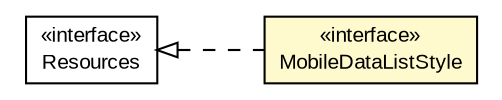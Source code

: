 #!/usr/local/bin/dot
#
# Class diagram 
# Generated by UMLGraph version R5_6-24-gf6e263 (http://www.umlgraph.org/)
#

digraph G {
	edge [fontname="arial",fontsize=10,labelfontname="arial",labelfontsize=10];
	node [fontname="arial",fontsize=10,shape=plaintext];
	nodesep=0.25;
	ranksep=0.5;
	rankdir=LR;
	// com.gwtplatform.carstore.client.resources.MobileDataListStyle
	c344405 [label=<<table title="com.gwtplatform.carstore.client.resources.MobileDataListStyle" border="0" cellborder="1" cellspacing="0" cellpadding="2" port="p" bgcolor="lemonChiffon" href="./MobileDataListStyle.html">
		<tr><td><table border="0" cellspacing="0" cellpadding="1">
<tr><td align="center" balign="center"> &#171;interface&#187; </td></tr>
<tr><td align="center" balign="center"> MobileDataListStyle </td></tr>
		</table></td></tr>
		</table>>, URL="./MobileDataListStyle.html", fontname="arial", fontcolor="black", fontsize=10.0];
	//com.gwtplatform.carstore.client.resources.MobileDataListStyle implements com.google.gwt.user.cellview.client.CellList.Resources
	c344487:p -> c344405:p [dir=back,arrowtail=empty,style=dashed];
	// com.google.gwt.user.cellview.client.CellList.Resources
	c344487 [label=<<table title="com.google.gwt.user.cellview.client.CellList.Resources" border="0" cellborder="1" cellspacing="0" cellpadding="2" port="p">
		<tr><td><table border="0" cellspacing="0" cellpadding="1">
<tr><td align="center" balign="center"> &#171;interface&#187; </td></tr>
<tr><td align="center" balign="center"> Resources </td></tr>
		</table></td></tr>
		</table>>, URL="null", fontname="arial", fontcolor="black", fontsize=10.0];
}

